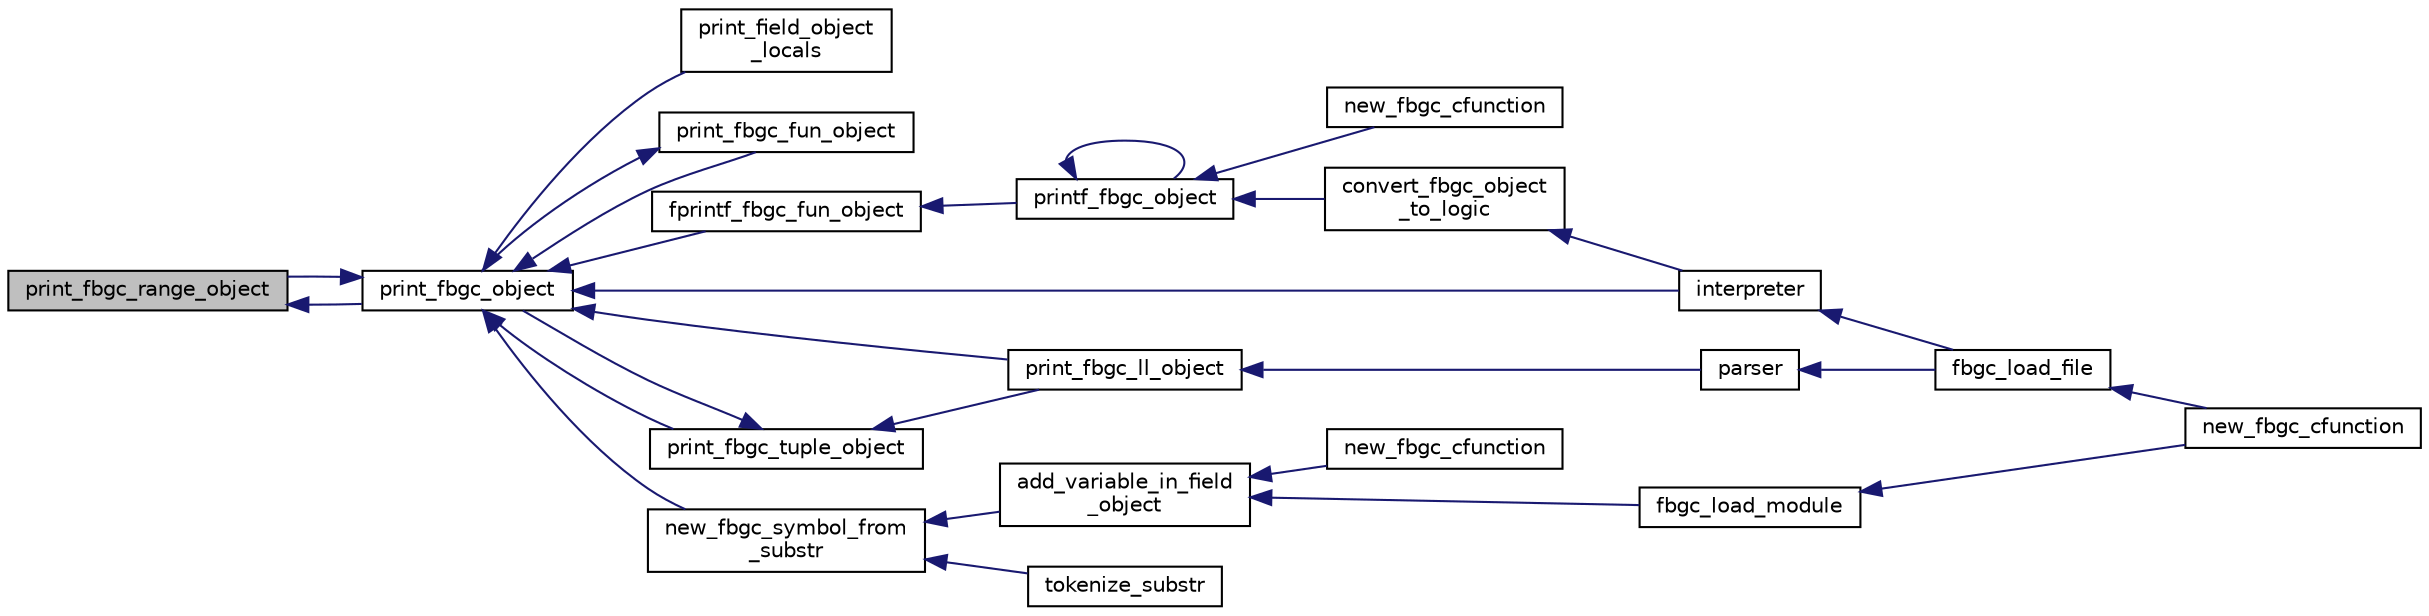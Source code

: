 digraph "print_fbgc_range_object"
{
  edge [fontname="Helvetica",fontsize="10",labelfontname="Helvetica",labelfontsize="10"];
  node [fontname="Helvetica",fontsize="10",shape=record];
  rankdir="LR";
  Node41 [label="print_fbgc_range_object",height=0.2,width=0.4,color="black", fillcolor="grey75", style="filled", fontcolor="black"];
  Node41 -> Node42 [dir="back",color="midnightblue",fontsize="10",style="solid"];
  Node42 [label="print_fbgc_object",height=0.2,width=0.4,color="black", fillcolor="white", style="filled",URL="$fbgc__object_8h.html#a3c27b6ebc8a5ad9202eb6f00f28c014b"];
  Node42 -> Node43 [dir="back",color="midnightblue",fontsize="10",style="solid"];
  Node43 [label="print_field_object\l_locals",height=0.2,width=0.4,color="black", fillcolor="white", style="filled",URL="$field__object_8h.html#af022b85fb80b3df106abb4ca425d3642"];
  Node42 -> Node44 [dir="back",color="midnightblue",fontsize="10",style="solid"];
  Node44 [label="print_fbgc_fun_object",height=0.2,width=0.4,color="black", fillcolor="white", style="filled",URL="$fun__object_8h.html#a36b74dd4b00ec815387ba18bae94e41d"];
  Node44 -> Node42 [dir="back",color="midnightblue",fontsize="10",style="solid"];
  Node42 -> Node45 [dir="back",color="midnightblue",fontsize="10",style="solid"];
  Node45 [label="fprintf_fbgc_fun_object",height=0.2,width=0.4,color="black", fillcolor="white", style="filled",URL="$fun__object_8h.html#a6949f7b6d871bcbe0abb28b50610652f"];
  Node45 -> Node46 [dir="back",color="midnightblue",fontsize="10",style="solid"];
  Node46 [label="printf_fbgc_object",height=0.2,width=0.4,color="black", fillcolor="white", style="filled",URL="$fbgc__object_8h.html#a79b110ee419e38013556f4379e724da8"];
  Node46 -> Node47 [dir="back",color="midnightblue",fontsize="10",style="solid"];
  Node47 [label="new_fbgc_cfunction",height=0.2,width=0.4,color="black", fillcolor="white", style="filled",URL="$fbgc__io_8c.html#a747fb58fad9eba861df1158b7acc198d"];
  Node46 -> Node46 [dir="back",color="midnightblue",fontsize="10",style="solid"];
  Node46 -> Node48 [dir="back",color="midnightblue",fontsize="10",style="solid"];
  Node48 [label="convert_fbgc_object\l_to_logic",height=0.2,width=0.4,color="black", fillcolor="white", style="filled",URL="$fbgc__object_8h.html#a53923b9b19a00332f088b8c866fb4075"];
  Node48 -> Node49 [dir="back",color="midnightblue",fontsize="10",style="solid"];
  Node49 [label="interpreter",height=0.2,width=0.4,color="black", fillcolor="white", style="filled",URL="$interpreter_8h.html#acb0454b55a53dfb587644f66848a0646"];
  Node49 -> Node50 [dir="back",color="midnightblue",fontsize="10",style="solid"];
  Node50 [label="fbgc_load_file",height=0.2,width=0.4,color="black", fillcolor="white", style="filled",URL="$fbgc_8h.html#a2aeeff0403205e54bd0dd187e4337b4a"];
  Node50 -> Node51 [dir="back",color="midnightblue",fontsize="10",style="solid"];
  Node51 [label="new_fbgc_cfunction",height=0.2,width=0.4,color="black", fillcolor="white", style="filled",URL="$fbgc__stl_8c.html#a23883ffe16d0cfdc1f70f3c31b650d2c"];
  Node42 -> Node49 [dir="back",color="midnightblue",fontsize="10",style="solid"];
  Node42 -> Node52 [dir="back",color="midnightblue",fontsize="10",style="solid"];
  Node52 [label="print_fbgc_ll_object",height=0.2,width=0.4,color="black", fillcolor="white", style="filled",URL="$linked__list_8h.html#a3847c1c754ad3a1c801029c980f3ae70"];
  Node52 -> Node53 [dir="back",color="midnightblue",fontsize="10",style="solid"];
  Node53 [label="parser",height=0.2,width=0.4,color="black", fillcolor="white", style="filled",URL="$parser_8h.html#a9128876c7bafe4207a35d10f2c7f12a8"];
  Node53 -> Node50 [dir="back",color="midnightblue",fontsize="10",style="solid"];
  Node42 -> Node41 [dir="back",color="midnightblue",fontsize="10",style="solid"];
  Node42 -> Node54 [dir="back",color="midnightblue",fontsize="10",style="solid"];
  Node54 [label="new_fbgc_symbol_from\l_substr",height=0.2,width=0.4,color="black", fillcolor="white", style="filled",URL="$symbol__table_8h.html#a9c5a8de8e4db7133bc2f6718ebcb978c"];
  Node54 -> Node55 [dir="back",color="midnightblue",fontsize="10",style="solid"];
  Node55 [label="add_variable_in_field\l_object",height=0.2,width=0.4,color="black", fillcolor="white", style="filled",URL="$field__object_8h.html#a3b4ac96927adceb7d098f4616c9a1974"];
  Node55 -> Node56 [dir="back",color="midnightblue",fontsize="10",style="solid"];
  Node56 [label="new_fbgc_cfunction",height=0.2,width=0.4,color="black", fillcolor="white", style="filled",URL="$fbgc__math_8c.html#a9eb1700a5bd425c10311d25a941c3f38"];
  Node55 -> Node57 [dir="back",color="midnightblue",fontsize="10",style="solid"];
  Node57 [label="fbgc_load_module",height=0.2,width=0.4,color="black", fillcolor="white", style="filled",URL="$fbgc_8h.html#a028d4bd3c990b0410fe7e03543a8ed60"];
  Node57 -> Node51 [dir="back",color="midnightblue",fontsize="10",style="solid"];
  Node54 -> Node58 [dir="back",color="midnightblue",fontsize="10",style="solid"];
  Node58 [label="tokenize_substr",height=0.2,width=0.4,color="black", fillcolor="white", style="filled",URL="$relexer_8h.html#a173504636bdf2201eace271622e131f8"];
  Node42 -> Node59 [dir="back",color="midnightblue",fontsize="10",style="solid"];
  Node59 [label="print_fbgc_tuple_object",height=0.2,width=0.4,color="black", fillcolor="white", style="filled",URL="$tuple__object_8h.html#a43b357c743a4fa9b9f129eca739ab561"];
  Node59 -> Node42 [dir="back",color="midnightblue",fontsize="10",style="solid"];
  Node59 -> Node52 [dir="back",color="midnightblue",fontsize="10",style="solid"];
}
